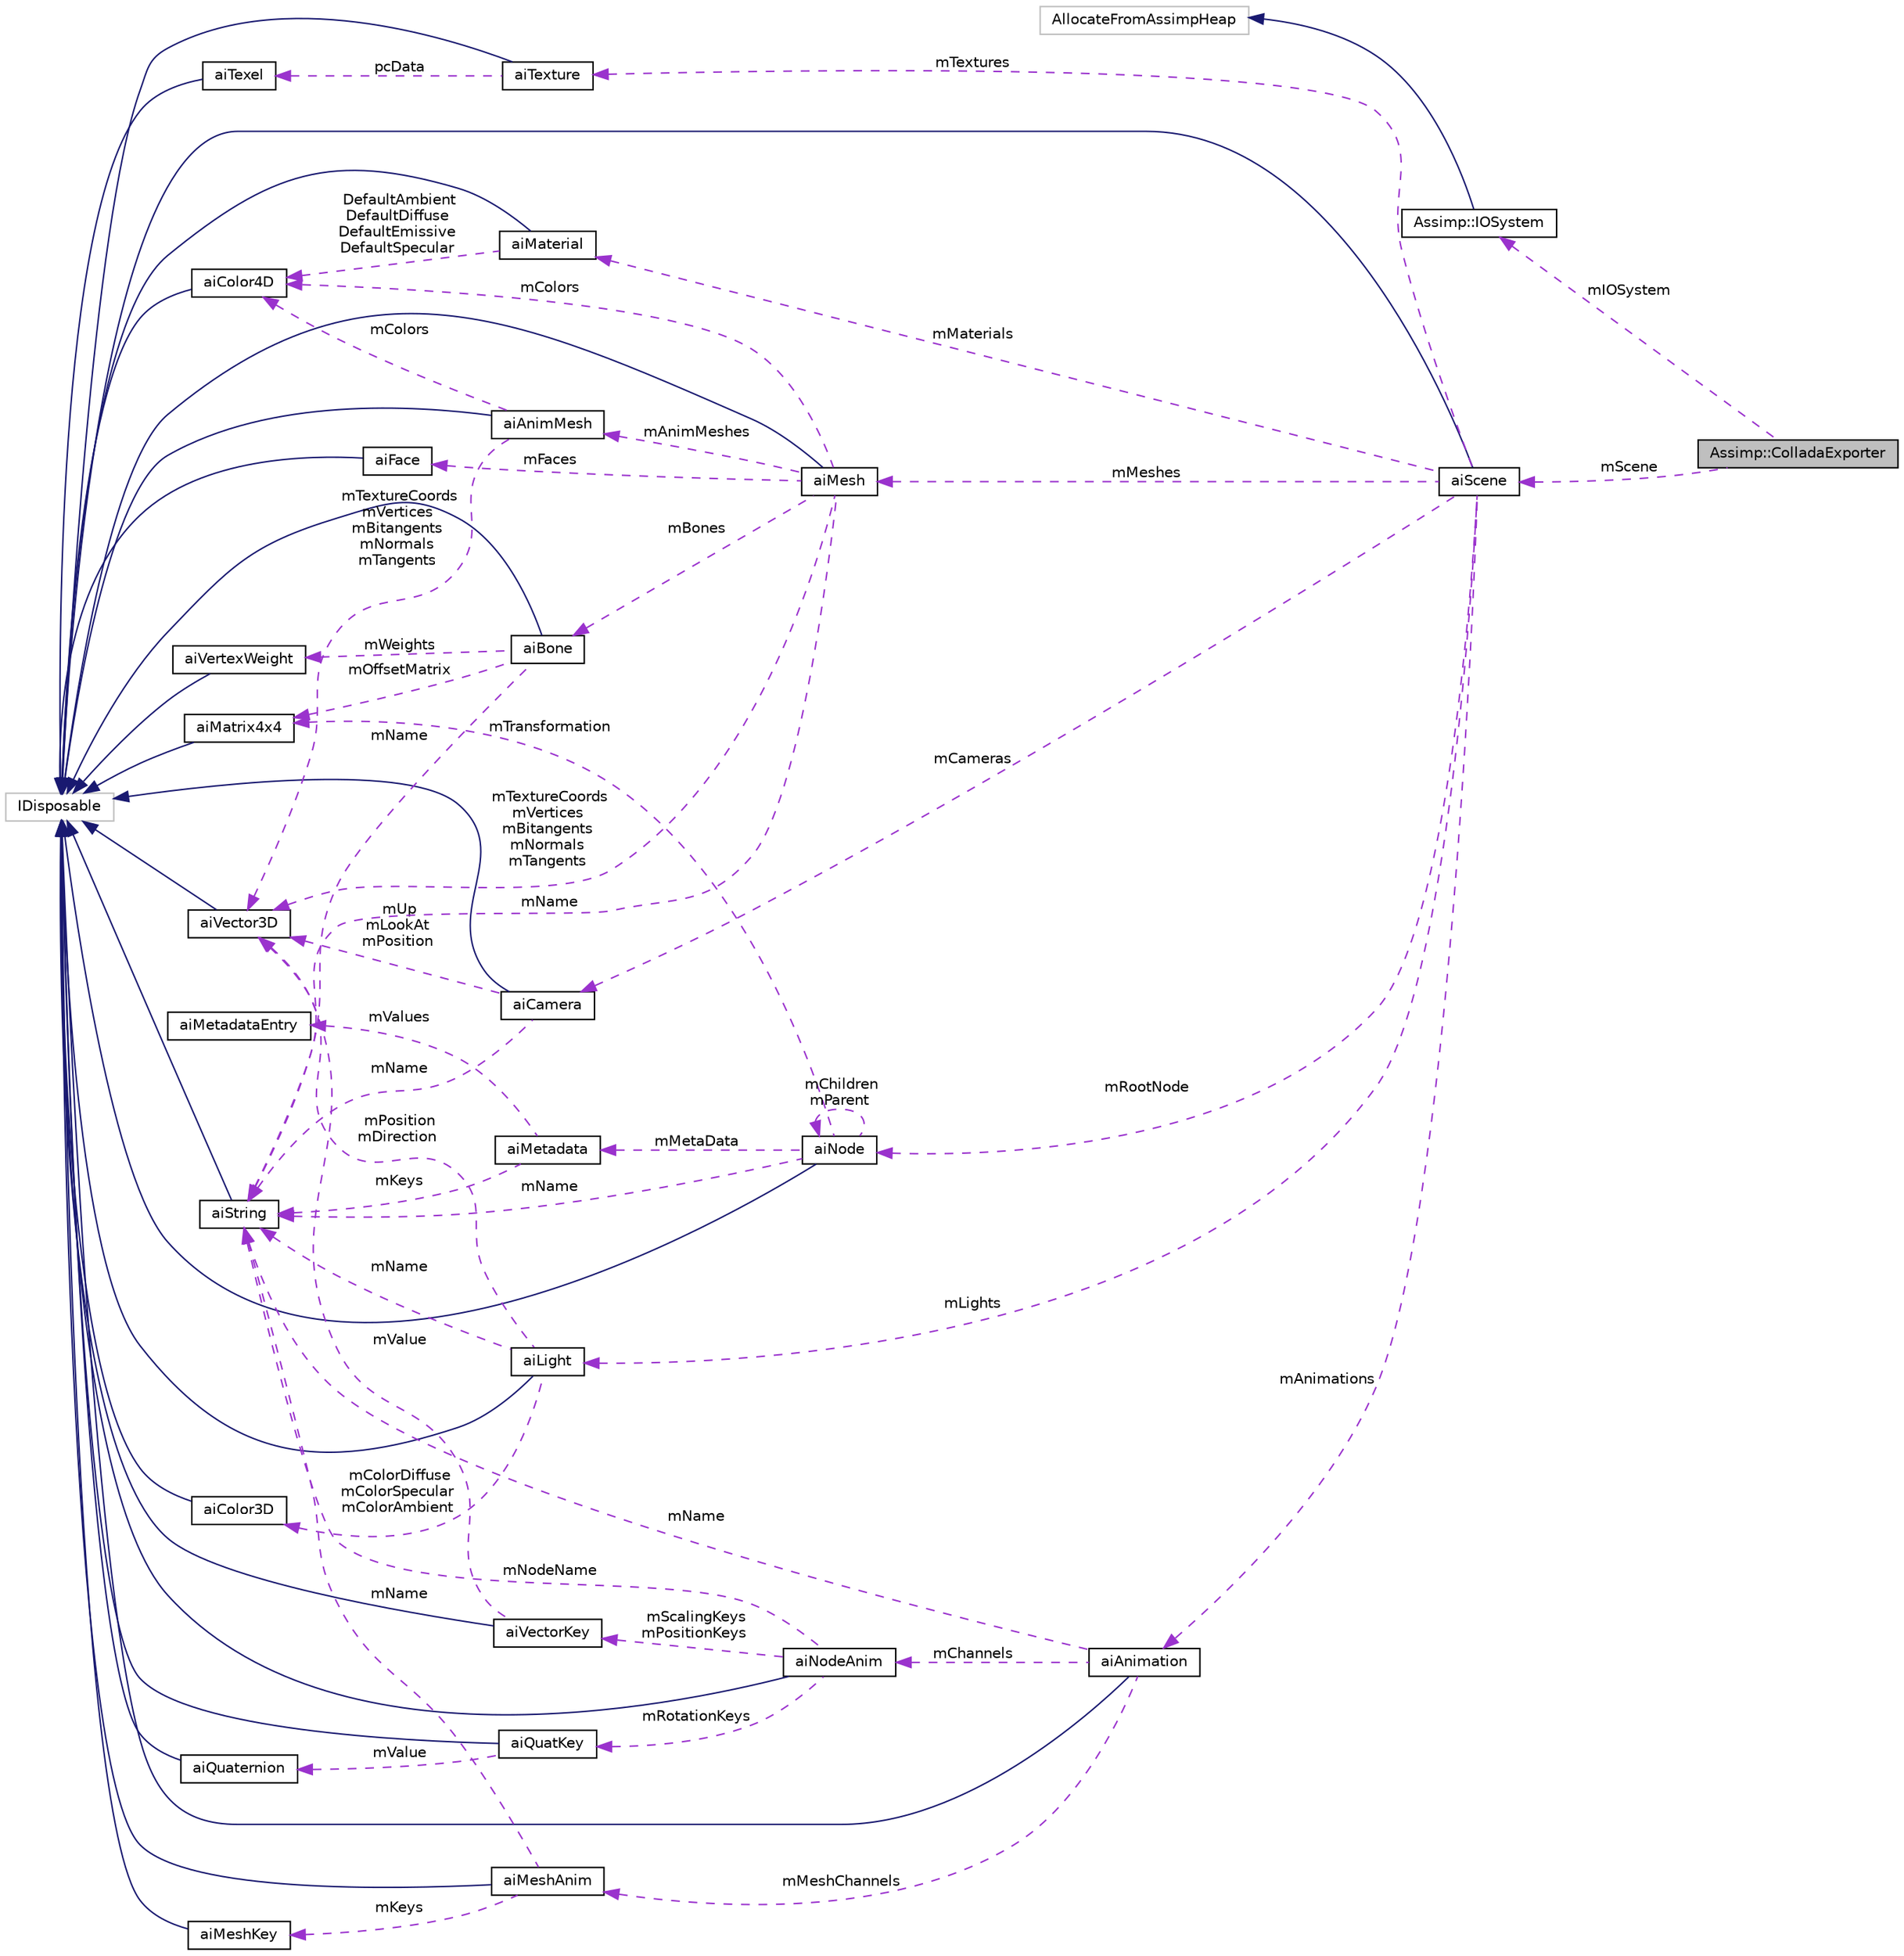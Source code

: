 digraph "Assimp::ColladaExporter"
{
  edge [fontname="Helvetica",fontsize="10",labelfontname="Helvetica",labelfontsize="10"];
  node [fontname="Helvetica",fontsize="10",shape=record];
  rankdir="LR";
  Node1 [label="Assimp::ColladaExporter",height=0.2,width=0.4,color="black", fillcolor="grey75", style="filled", fontcolor="black"];
  Node2 -> Node1 [dir="back",color="darkorchid3",fontsize="10",style="dashed",label=" mIOSystem" ,fontname="Helvetica"];
  Node2 [label="Assimp::IOSystem",height=0.2,width=0.4,color="black", fillcolor="white", style="filled",URL="$class_assimp_1_1_i_o_system.html",tooltip="CPP-API: Interface to the file system. "];
  Node3 -> Node2 [dir="back",color="midnightblue",fontsize="10",style="solid",fontname="Helvetica"];
  Node3 [label="AllocateFromAssimpHeap",height=0.2,width=0.4,color="grey75", fillcolor="white", style="filled"];
  Node4 -> Node1 [dir="back",color="darkorchid3",fontsize="10",style="dashed",label=" mScene" ,fontname="Helvetica"];
  Node4 [label="aiScene",height=0.2,width=0.4,color="black", fillcolor="white", style="filled",URL="$structai_scene.html"];
  Node5 -> Node4 [dir="back",color="midnightblue",fontsize="10",style="solid",fontname="Helvetica"];
  Node5 [label="IDisposable",height=0.2,width=0.4,color="grey75", fillcolor="white", style="filled"];
  Node6 -> Node4 [dir="back",color="darkorchid3",fontsize="10",style="dashed",label=" mMaterials" ,fontname="Helvetica"];
  Node6 [label="aiMaterial",height=0.2,width=0.4,color="black", fillcolor="white", style="filled",URL="$classai_material.html"];
  Node5 -> Node6 [dir="back",color="midnightblue",fontsize="10",style="solid",fontname="Helvetica"];
  Node7 -> Node6 [dir="back",color="darkorchid3",fontsize="10",style="dashed",label=" DefaultAmbient\nDefaultDiffuse\nDefaultEmissive\nDefaultSpecular" ,fontname="Helvetica"];
  Node7 [label="aiColor4D",height=0.2,width=0.4,color="black", fillcolor="white", style="filled",URL="$structai_color4_d.html"];
  Node5 -> Node7 [dir="back",color="midnightblue",fontsize="10",style="solid",fontname="Helvetica"];
  Node8 -> Node4 [dir="back",color="darkorchid3",fontsize="10",style="dashed",label=" mMeshes" ,fontname="Helvetica"];
  Node8 [label="aiMesh",height=0.2,width=0.4,color="black", fillcolor="white", style="filled",URL="$structai_mesh.html",tooltip="A mesh represents a geometry or model with a single material. "];
  Node5 -> Node8 [dir="back",color="midnightblue",fontsize="10",style="solid",fontname="Helvetica"];
  Node9 -> Node8 [dir="back",color="darkorchid3",fontsize="10",style="dashed",label=" mAnimMeshes" ,fontname="Helvetica"];
  Node9 [label="aiAnimMesh",height=0.2,width=0.4,color="black", fillcolor="white", style="filled",URL="$structai_anim_mesh.html",tooltip="NOT CURRENTLY IN USE. An AnimMesh is an attachment to an aiMesh stores per-vertex animations for a pa..."];
  Node5 -> Node9 [dir="back",color="midnightblue",fontsize="10",style="solid",fontname="Helvetica"];
  Node10 -> Node9 [dir="back",color="darkorchid3",fontsize="10",style="dashed",label=" mTextureCoords\nmVertices\nmBitangents\nmNormals\nmTangents" ,fontname="Helvetica"];
  Node10 [label="aiVector3D",height=0.2,width=0.4,color="black", fillcolor="white", style="filled",URL="$structai_vector3_d.html"];
  Node5 -> Node10 [dir="back",color="midnightblue",fontsize="10",style="solid",fontname="Helvetica"];
  Node7 -> Node9 [dir="back",color="darkorchid3",fontsize="10",style="dashed",label=" mColors" ,fontname="Helvetica"];
  Node10 -> Node8 [dir="back",color="darkorchid3",fontsize="10",style="dashed",label=" mTextureCoords\nmVertices\nmBitangents\nmNormals\nmTangents" ,fontname="Helvetica"];
  Node11 -> Node8 [dir="back",color="darkorchid3",fontsize="10",style="dashed",label=" mFaces" ,fontname="Helvetica"];
  Node11 [label="aiFace",height=0.2,width=0.4,color="black", fillcolor="white", style="filled",URL="$structai_face.html",tooltip="A single face in a mesh, referring to multiple vertices. "];
  Node5 -> Node11 [dir="back",color="midnightblue",fontsize="10",style="solid",fontname="Helvetica"];
  Node12 -> Node8 [dir="back",color="darkorchid3",fontsize="10",style="dashed",label=" mName" ,fontname="Helvetica"];
  Node12 [label="aiString",height=0.2,width=0.4,color="black", fillcolor="white", style="filled",URL="$structai_string.html"];
  Node5 -> Node12 [dir="back",color="midnightblue",fontsize="10",style="solid",fontname="Helvetica"];
  Node7 -> Node8 [dir="back",color="darkorchid3",fontsize="10",style="dashed",label=" mColors" ,fontname="Helvetica"];
  Node13 -> Node8 [dir="back",color="darkorchid3",fontsize="10",style="dashed",label=" mBones" ,fontname="Helvetica"];
  Node13 [label="aiBone",height=0.2,width=0.4,color="black", fillcolor="white", style="filled",URL="$structai_bone.html",tooltip="A single bone of a mesh. "];
  Node5 -> Node13 [dir="back",color="midnightblue",fontsize="10",style="solid",fontname="Helvetica"];
  Node14 -> Node13 [dir="back",color="darkorchid3",fontsize="10",style="dashed",label=" mWeights" ,fontname="Helvetica"];
  Node14 [label="aiVertexWeight",height=0.2,width=0.4,color="black", fillcolor="white", style="filled",URL="$structai_vertex_weight.html",tooltip="A single influence of a bone on a vertex. "];
  Node5 -> Node14 [dir="back",color="midnightblue",fontsize="10",style="solid",fontname="Helvetica"];
  Node12 -> Node13 [dir="back",color="darkorchid3",fontsize="10",style="dashed",label=" mName" ,fontname="Helvetica"];
  Node15 -> Node13 [dir="back",color="darkorchid3",fontsize="10",style="dashed",label=" mOffsetMatrix" ,fontname="Helvetica"];
  Node15 [label="aiMatrix4x4",height=0.2,width=0.4,color="black", fillcolor="white", style="filled",URL="$structai_matrix4x4.html"];
  Node5 -> Node15 [dir="back",color="midnightblue",fontsize="10",style="solid",fontname="Helvetica"];
  Node16 -> Node4 [dir="back",color="darkorchid3",fontsize="10",style="dashed",label=" mCameras" ,fontname="Helvetica"];
  Node16 [label="aiCamera",height=0.2,width=0.4,color="black", fillcolor="white", style="filled",URL="$structai_camera.html"];
  Node5 -> Node16 [dir="back",color="midnightblue",fontsize="10",style="solid",fontname="Helvetica"];
  Node10 -> Node16 [dir="back",color="darkorchid3",fontsize="10",style="dashed",label=" mUp\nmLookAt\nmPosition" ,fontname="Helvetica"];
  Node12 -> Node16 [dir="back",color="darkorchid3",fontsize="10",style="dashed",label=" mName" ,fontname="Helvetica"];
  Node17 -> Node4 [dir="back",color="darkorchid3",fontsize="10",style="dashed",label=" mLights" ,fontname="Helvetica"];
  Node17 [label="aiLight",height=0.2,width=0.4,color="black", fillcolor="white", style="filled",URL="$structai_light.html"];
  Node5 -> Node17 [dir="back",color="midnightblue",fontsize="10",style="solid",fontname="Helvetica"];
  Node10 -> Node17 [dir="back",color="darkorchid3",fontsize="10",style="dashed",label=" mPosition\nmDirection" ,fontname="Helvetica"];
  Node18 -> Node17 [dir="back",color="darkorchid3",fontsize="10",style="dashed",label=" mColorDiffuse\nmColorSpecular\nmColorAmbient" ,fontname="Helvetica"];
  Node18 [label="aiColor3D",height=0.2,width=0.4,color="black", fillcolor="white", style="filled",URL="$structai_color3_d.html"];
  Node5 -> Node18 [dir="back",color="midnightblue",fontsize="10",style="solid",fontname="Helvetica"];
  Node12 -> Node17 [dir="back",color="darkorchid3",fontsize="10",style="dashed",label=" mName" ,fontname="Helvetica"];
  Node19 -> Node4 [dir="back",color="darkorchid3",fontsize="10",style="dashed",label=" mAnimations" ,fontname="Helvetica"];
  Node19 [label="aiAnimation",height=0.2,width=0.4,color="black", fillcolor="white", style="filled",URL="$structai_animation.html"];
  Node5 -> Node19 [dir="back",color="midnightblue",fontsize="10",style="solid",fontname="Helvetica"];
  Node12 -> Node19 [dir="back",color="darkorchid3",fontsize="10",style="dashed",label=" mName" ,fontname="Helvetica"];
  Node20 -> Node19 [dir="back",color="darkorchid3",fontsize="10",style="dashed",label=" mChannels" ,fontname="Helvetica"];
  Node20 [label="aiNodeAnim",height=0.2,width=0.4,color="black", fillcolor="white", style="filled",URL="$structai_node_anim.html"];
  Node5 -> Node20 [dir="back",color="midnightblue",fontsize="10",style="solid",fontname="Helvetica"];
  Node21 -> Node20 [dir="back",color="darkorchid3",fontsize="10",style="dashed",label=" mRotationKeys" ,fontname="Helvetica"];
  Node21 [label="aiQuatKey",height=0.2,width=0.4,color="black", fillcolor="white", style="filled",URL="$structai_quat_key.html"];
  Node5 -> Node21 [dir="back",color="midnightblue",fontsize="10",style="solid",fontname="Helvetica"];
  Node22 -> Node21 [dir="back",color="darkorchid3",fontsize="10",style="dashed",label=" mValue" ,fontname="Helvetica"];
  Node22 [label="aiQuaternion",height=0.2,width=0.4,color="black", fillcolor="white", style="filled",URL="$structai_quaternion.html"];
  Node5 -> Node22 [dir="back",color="midnightblue",fontsize="10",style="solid",fontname="Helvetica"];
  Node23 -> Node20 [dir="back",color="darkorchid3",fontsize="10",style="dashed",label=" mScalingKeys\nmPositionKeys" ,fontname="Helvetica"];
  Node23 [label="aiVectorKey",height=0.2,width=0.4,color="black", fillcolor="white", style="filled",URL="$structai_vector_key.html"];
  Node5 -> Node23 [dir="back",color="midnightblue",fontsize="10",style="solid",fontname="Helvetica"];
  Node10 -> Node23 [dir="back",color="darkorchid3",fontsize="10",style="dashed",label=" mValue" ,fontname="Helvetica"];
  Node12 -> Node20 [dir="back",color="darkorchid3",fontsize="10",style="dashed",label=" mNodeName" ,fontname="Helvetica"];
  Node24 -> Node19 [dir="back",color="darkorchid3",fontsize="10",style="dashed",label=" mMeshChannels" ,fontname="Helvetica"];
  Node24 [label="aiMeshAnim",height=0.2,width=0.4,color="black", fillcolor="white", style="filled",URL="$structai_mesh_anim.html"];
  Node5 -> Node24 [dir="back",color="midnightblue",fontsize="10",style="solid",fontname="Helvetica"];
  Node25 -> Node24 [dir="back",color="darkorchid3",fontsize="10",style="dashed",label=" mKeys" ,fontname="Helvetica"];
  Node25 [label="aiMeshKey",height=0.2,width=0.4,color="black", fillcolor="white", style="filled",URL="$structai_mesh_key.html"];
  Node5 -> Node25 [dir="back",color="midnightblue",fontsize="10",style="solid",fontname="Helvetica"];
  Node12 -> Node24 [dir="back",color="darkorchid3",fontsize="10",style="dashed",label=" mName" ,fontname="Helvetica"];
  Node26 -> Node4 [dir="back",color="darkorchid3",fontsize="10",style="dashed",label=" mRootNode" ,fontname="Helvetica"];
  Node26 [label="aiNode",height=0.2,width=0.4,color="black", fillcolor="white", style="filled",URL="$structai_node.html"];
  Node5 -> Node26 [dir="back",color="midnightblue",fontsize="10",style="solid",fontname="Helvetica"];
  Node12 -> Node26 [dir="back",color="darkorchid3",fontsize="10",style="dashed",label=" mName" ,fontname="Helvetica"];
  Node27 -> Node26 [dir="back",color="darkorchid3",fontsize="10",style="dashed",label=" mMetaData" ,fontname="Helvetica"];
  Node27 [label="aiMetadata",height=0.2,width=0.4,color="black", fillcolor="white", style="filled",URL="$structai_metadata.html"];
  Node12 -> Node27 [dir="back",color="darkorchid3",fontsize="10",style="dashed",label=" mKeys" ,fontname="Helvetica"];
  Node28 -> Node27 [dir="back",color="darkorchid3",fontsize="10",style="dashed",label=" mValues" ,fontname="Helvetica"];
  Node28 [label="aiMetadataEntry",height=0.2,width=0.4,color="black", fillcolor="white", style="filled",URL="$structai_metadata_entry.html"];
  Node15 -> Node26 [dir="back",color="darkorchid3",fontsize="10",style="dashed",label=" mTransformation" ,fontname="Helvetica"];
  Node26 -> Node26 [dir="back",color="darkorchid3",fontsize="10",style="dashed",label=" mChildren\nmParent" ,fontname="Helvetica"];
  Node29 -> Node4 [dir="back",color="darkorchid3",fontsize="10",style="dashed",label=" mTextures" ,fontname="Helvetica"];
  Node29 [label="aiTexture",height=0.2,width=0.4,color="black", fillcolor="white", style="filled",URL="$structai_texture.html"];
  Node5 -> Node29 [dir="back",color="midnightblue",fontsize="10",style="solid",fontname="Helvetica"];
  Node30 -> Node29 [dir="back",color="darkorchid3",fontsize="10",style="dashed",label=" pcData" ,fontname="Helvetica"];
  Node30 [label="aiTexel",height=0.2,width=0.4,color="black", fillcolor="white", style="filled",URL="$structai_texel.html",tooltip="Helper structure to represent a texel in a ARGB8888 format. "];
  Node5 -> Node30 [dir="back",color="midnightblue",fontsize="10",style="solid",fontname="Helvetica"];
}
